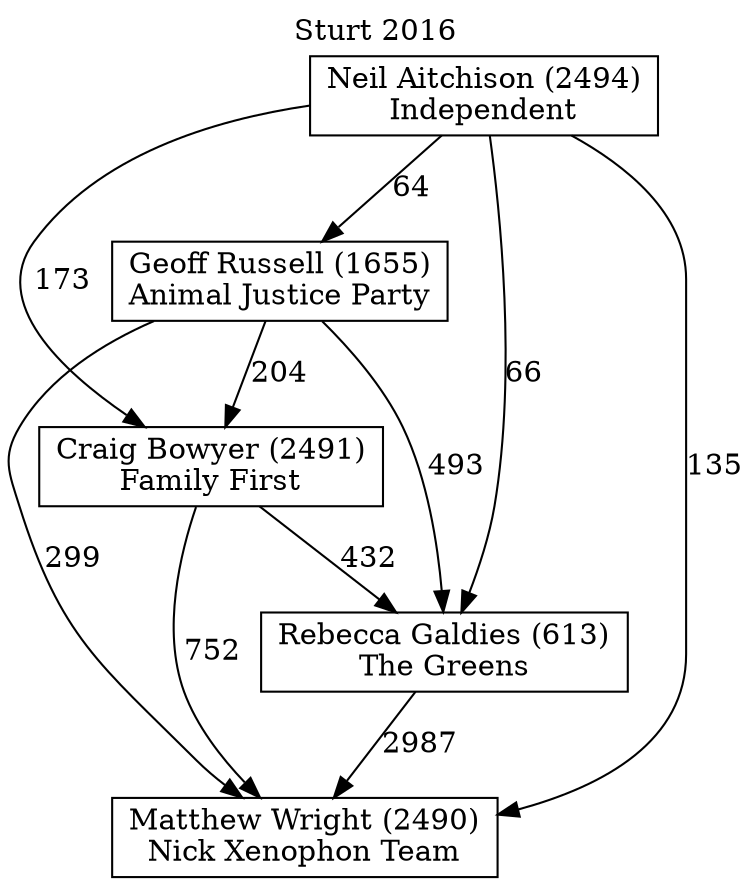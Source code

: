 // House preference flow
digraph "Matthew Wright (2490)_Sturt_2016" {
	graph [label="Sturt 2016" labelloc=t mclimit=10]
	node [shape=box]
	"Matthew Wright (2490)" [label="Matthew Wright (2490)
Nick Xenophon Team"]
	"Rebecca Galdies (613)" [label="Rebecca Galdies (613)
The Greens"]
	"Craig Bowyer (2491)" [label="Craig Bowyer (2491)
Family First"]
	"Geoff Russell (1655)" [label="Geoff Russell (1655)
Animal Justice Party"]
	"Neil Aitchison (2494)" [label="Neil Aitchison (2494)
Independent"]
	"Rebecca Galdies (613)" -> "Matthew Wright (2490)" [label=2987]
	"Craig Bowyer (2491)" -> "Rebecca Galdies (613)" [label=432]
	"Geoff Russell (1655)" -> "Craig Bowyer (2491)" [label=204]
	"Neil Aitchison (2494)" -> "Geoff Russell (1655)" [label=64]
	"Craig Bowyer (2491)" -> "Matthew Wright (2490)" [label=752]
	"Geoff Russell (1655)" -> "Matthew Wright (2490)" [label=299]
	"Neil Aitchison (2494)" -> "Matthew Wright (2490)" [label=135]
	"Neil Aitchison (2494)" -> "Craig Bowyer (2491)" [label=173]
	"Geoff Russell (1655)" -> "Rebecca Galdies (613)" [label=493]
	"Neil Aitchison (2494)" -> "Rebecca Galdies (613)" [label=66]
}
